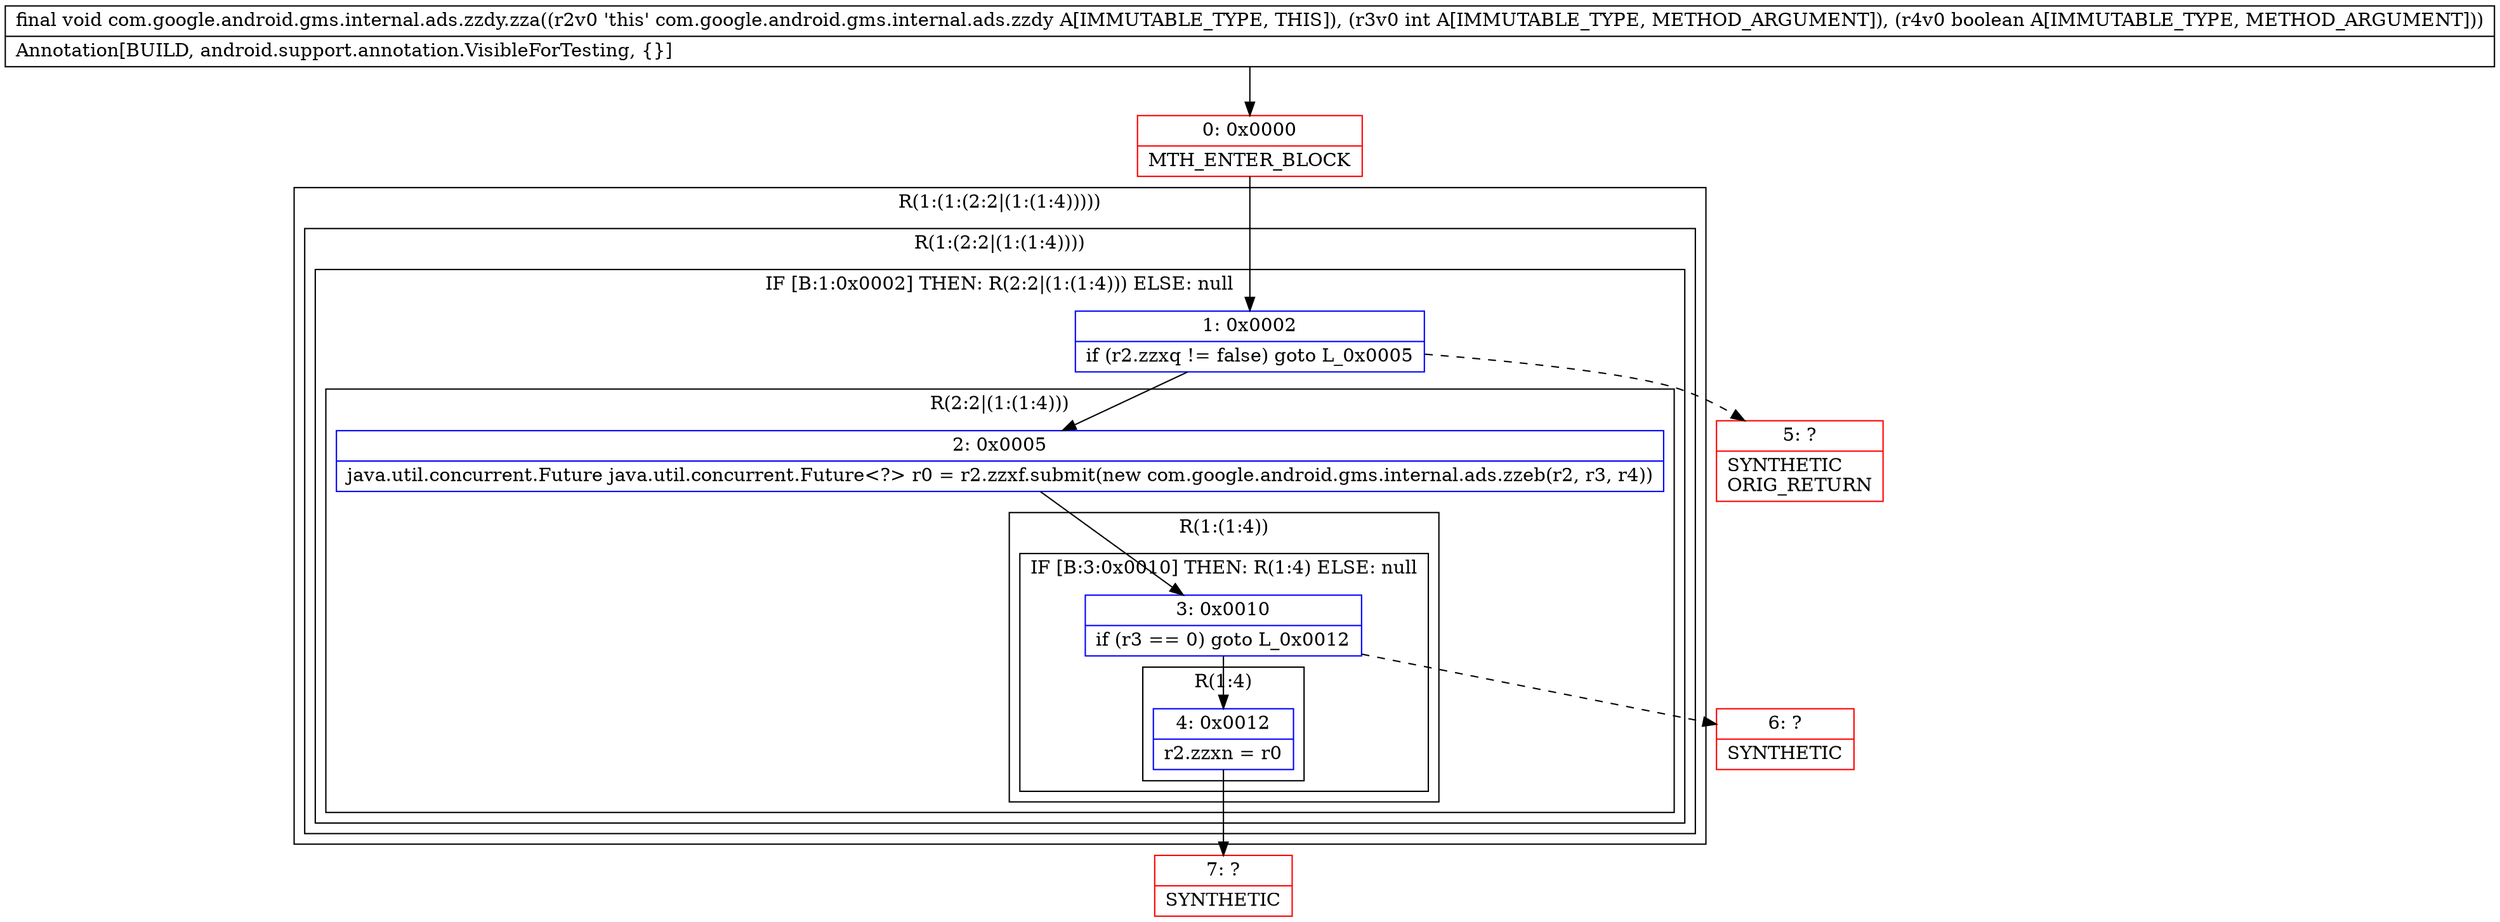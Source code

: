 digraph "CFG forcom.google.android.gms.internal.ads.zzdy.zza(IZ)V" {
subgraph cluster_Region_427114225 {
label = "R(1:(1:(2:2|(1:(1:4)))))";
node [shape=record,color=blue];
subgraph cluster_Region_36821195 {
label = "R(1:(2:2|(1:(1:4))))";
node [shape=record,color=blue];
subgraph cluster_IfRegion_1161091797 {
label = "IF [B:1:0x0002] THEN: R(2:2|(1:(1:4))) ELSE: null";
node [shape=record,color=blue];
Node_1 [shape=record,label="{1\:\ 0x0002|if (r2.zzxq != false) goto L_0x0005\l}"];
subgraph cluster_Region_242587796 {
label = "R(2:2|(1:(1:4)))";
node [shape=record,color=blue];
Node_2 [shape=record,label="{2\:\ 0x0005|java.util.concurrent.Future java.util.concurrent.Future\<?\> r0 = r2.zzxf.submit(new com.google.android.gms.internal.ads.zzeb(r2, r3, r4))\l}"];
subgraph cluster_Region_154304257 {
label = "R(1:(1:4))";
node [shape=record,color=blue];
subgraph cluster_IfRegion_964708960 {
label = "IF [B:3:0x0010] THEN: R(1:4) ELSE: null";
node [shape=record,color=blue];
Node_3 [shape=record,label="{3\:\ 0x0010|if (r3 == 0) goto L_0x0012\l}"];
subgraph cluster_Region_1451506095 {
label = "R(1:4)";
node [shape=record,color=blue];
Node_4 [shape=record,label="{4\:\ 0x0012|r2.zzxn = r0\l}"];
}
}
}
}
}
}
}
Node_0 [shape=record,color=red,label="{0\:\ 0x0000|MTH_ENTER_BLOCK\l}"];
Node_5 [shape=record,color=red,label="{5\:\ ?|SYNTHETIC\lORIG_RETURN\l}"];
Node_6 [shape=record,color=red,label="{6\:\ ?|SYNTHETIC\l}"];
Node_7 [shape=record,color=red,label="{7\:\ ?|SYNTHETIC\l}"];
MethodNode[shape=record,label="{final void com.google.android.gms.internal.ads.zzdy.zza((r2v0 'this' com.google.android.gms.internal.ads.zzdy A[IMMUTABLE_TYPE, THIS]), (r3v0 int A[IMMUTABLE_TYPE, METHOD_ARGUMENT]), (r4v0 boolean A[IMMUTABLE_TYPE, METHOD_ARGUMENT]))  | Annotation[BUILD, android.support.annotation.VisibleForTesting, \{\}]\l}"];
MethodNode -> Node_0;
Node_1 -> Node_2;
Node_1 -> Node_5[style=dashed];
Node_2 -> Node_3;
Node_3 -> Node_4;
Node_3 -> Node_6[style=dashed];
Node_4 -> Node_7;
Node_0 -> Node_1;
}


